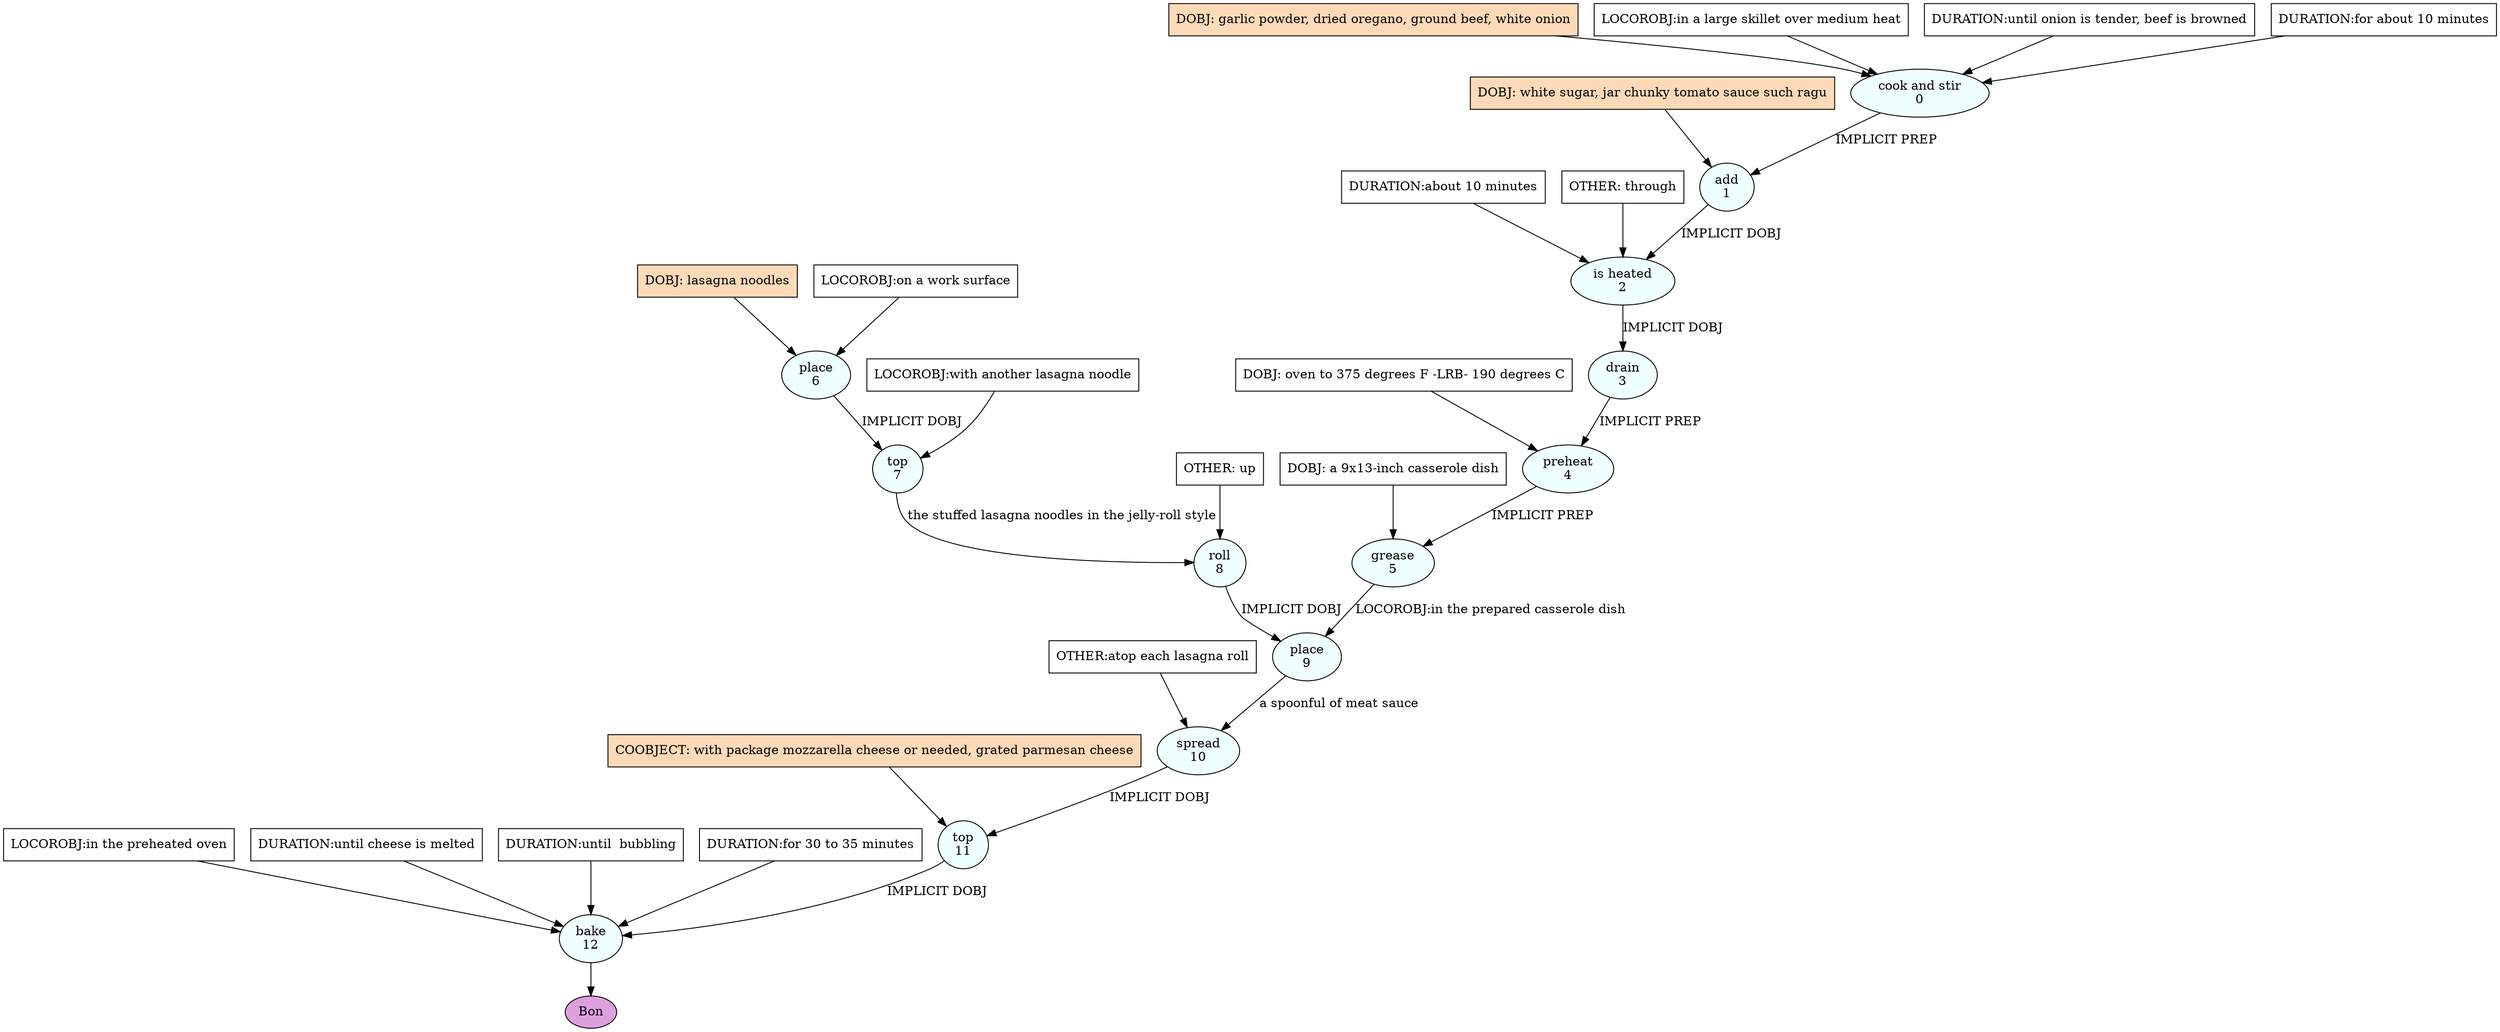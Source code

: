 digraph recipe {
E0[label="cook and stir
0", shape=oval, style=filled, fillcolor=azure]
E1[label="add
1", shape=oval, style=filled, fillcolor=azure]
E2[label="is heated
2", shape=oval, style=filled, fillcolor=azure]
E3[label="drain
3", shape=oval, style=filled, fillcolor=azure]
E4[label="preheat
4", shape=oval, style=filled, fillcolor=azure]
E5[label="grease
5", shape=oval, style=filled, fillcolor=azure]
E6[label="place
6", shape=oval, style=filled, fillcolor=azure]
E7[label="top
7", shape=oval, style=filled, fillcolor=azure]
E8[label="roll
8", shape=oval, style=filled, fillcolor=azure]
E9[label="place
9", shape=oval, style=filled, fillcolor=azure]
E10[label="spread
10", shape=oval, style=filled, fillcolor=azure]
E11[label="top
11", shape=oval, style=filled, fillcolor=azure]
E12[label="bake
12", shape=oval, style=filled, fillcolor=azure]
D0[label="DOBJ: garlic powder, dried oregano, ground beef, white onion", shape=box, style=filled, fillcolor=peachpuff]
D0 -> E0
P0_0[label="LOCOROBJ:in a large skillet over medium heat", shape=box, style=filled, fillcolor=white]
P0_0 -> E0
P0_1[label="DURATION:until onion is tender, beef is browned", shape=box, style=filled, fillcolor=white]
P0_1 -> E0
P0_2[label="DURATION:for about 10 minutes", shape=box, style=filled, fillcolor=white]
P0_2 -> E0
D6[label="DOBJ: lasagna noodles", shape=box, style=filled, fillcolor=peachpuff]
D6 -> E6
P6_0[label="LOCOROBJ:on a work surface", shape=box, style=filled, fillcolor=white]
P6_0 -> E6
D1_ing[label="DOBJ: white sugar, jar chunky tomato sauce such ragu", shape=box, style=filled, fillcolor=peachpuff]
D1_ing -> E1
E0 -> E1 [label="IMPLICIT PREP"]
E1 -> E2 [label="IMPLICIT DOBJ"]
P2_1_0[label="DURATION:about 10 minutes", shape=box, style=filled, fillcolor=white]
P2_1_0 -> E2
O2_0_0[label="OTHER: through", shape=box, style=filled, fillcolor=white]
O2_0_0 -> E2
E2 -> E3 [label="IMPLICIT DOBJ"]
D4_0[label="DOBJ: oven to 375 degrees F -LRB- 190 degrees C", shape=box, style=filled, fillcolor=white]
D4_0 -> E4
E3 -> E4 [label="IMPLICIT PREP"]
D5_0[label="DOBJ: a 9x13-inch casserole dish", shape=box, style=filled, fillcolor=white]
D5_0 -> E5
E4 -> E5 [label="IMPLICIT PREP"]
E6 -> E7 [label="IMPLICIT DOBJ"]
P7_1_0[label="LOCOROBJ:with another lasagna noodle", shape=box, style=filled, fillcolor=white]
P7_1_0 -> E7
E7 -> E8 [label="the stuffed lasagna noodles in the jelly-roll style"]
O8_0_0[label="OTHER: up", shape=box, style=filled, fillcolor=white]
O8_0_0 -> E8
E8 -> E9 [label="IMPLICIT DOBJ"]
E5 -> E9 [label="LOCOROBJ:in the prepared casserole dish"]
E9 -> E10 [label="a spoonful of meat sauce"]
P10_1_0[label="OTHER:atop each lasagna roll", shape=box, style=filled, fillcolor=white]
P10_1_0 -> E10
E10 -> E11 [label="IMPLICIT DOBJ"]
P11_1_ing[label="COOBJECT: with package mozzarella cheese or needed, grated parmesan cheese", shape=box, style=filled, fillcolor=peachpuff]
P11_1_ing -> E11
E11 -> E12 [label="IMPLICIT DOBJ"]
P12_1_0[label="LOCOROBJ:in the preheated oven", shape=box, style=filled, fillcolor=white]
P12_1_0 -> E12
P12_2_0[label="DURATION:until cheese is melted", shape=box, style=filled, fillcolor=white]
P12_2_0 -> E12
P12_2_1[label="DURATION:until  bubbling", shape=box, style=filled, fillcolor=white]
P12_2_1 -> E12
P12_3_0[label="DURATION:for 30 to 35 minutes", shape=box, style=filled, fillcolor=white]
P12_3_0 -> E12
EOR[label="Bon", shape=oval, style=filled, fillcolor=plum]
E12 -> EOR
}
